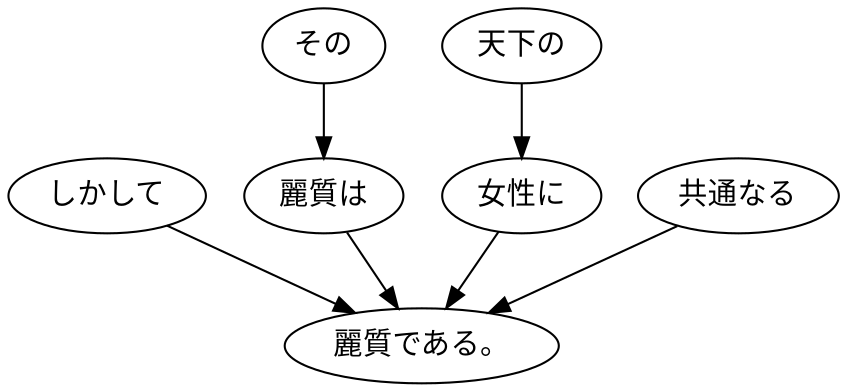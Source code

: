 digraph graph7160 {
	node0 [label="しかして"];
	node1 [label="その"];
	node2 [label="麗質は"];
	node3 [label="天下の"];
	node4 [label="女性に"];
	node5 [label="共通なる"];
	node6 [label="麗質である。"];
	node0 -> node6;
	node1 -> node2;
	node2 -> node6;
	node3 -> node4;
	node4 -> node6;
	node5 -> node6;
}
